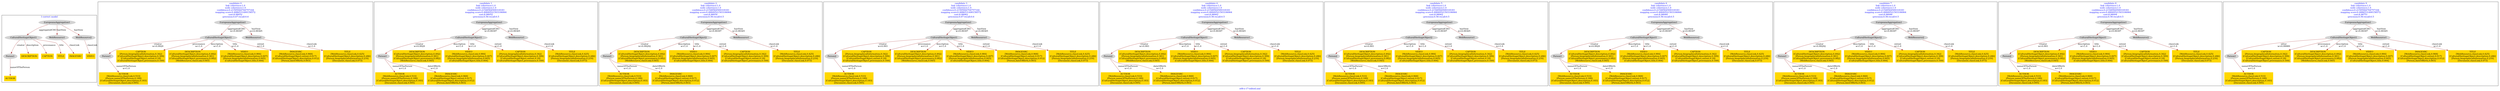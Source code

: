 digraph n0 {
fontcolor="blue"
remincross="true"
label="s08-s-17-edited.xml"
subgraph cluster_0 {
label="1-correct model"
n2[style="filled",color="white",fillcolor="lightgray",label="CulturalHeritageObject1"];
n3[style="filled",color="white",fillcolor="lightgray",label="Person1"];
n4[shape="plaintext",style="filled",fillcolor="gold",label="DESCRIPTION"];
n5[shape="plaintext",style="filled",fillcolor="gold",label="CAPTION"];
n6[shape="plaintext",style="filled",fillcolor="gold",label="TITLE"];
n7[shape="plaintext",style="filled",fillcolor="gold",label="AUTHOR"];
n8[style="filled",color="white",fillcolor="lightgray",label="EuropeanaAggregation1"];
n9[style="filled",color="white",fillcolor="lightgray",label="WebResource1"];
n10[style="filled",color="white",fillcolor="lightgray",label="WebResource2"];
n11[shape="plaintext",style="filled",fillcolor="gold",label="IMAGESRC"];
n12[shape="plaintext",style="filled",fillcolor="gold",label="VIDEO"];
}
subgraph cluster_1 {
label="candidate 0\nlink coherence:1.0\nnode coherence:1.0\nconfidence:0.21595944704757164\nmapping score:0.4886531490158572\ncost:8.98052\n-precision:0.67-recall:0.6"
n14[style="filled",color="white",fillcolor="lightgray",label="CulturalHeritageObject1"];
n15[style="filled",color="white",fillcolor="lightgray",label="Person1"];
n16[style="filled",color="white",fillcolor="lightgray",label="EuropeanaAggregation1"];
n17[style="filled",color="white",fillcolor="lightgray",label="WebResource1"];
n18[shape="plaintext",style="filled",fillcolor="gold",label="CAPTION\n[Person,biographicalInformation,0.342]\n[CulturalHeritageObject,description,0.309]\n[CulturalHeritageObject,extent,0.18]\n[CulturalHeritageObject,provenance,0.169]"];
n19[shape="plaintext",style="filled",fillcolor="gold",label="DESCRIPTION\n[CulturalHeritageObject,description,0.492]\n[Person,biographicalInformation,0.381]\n[CulturalHeritageObject,provenance,0.082]\n[WebResource,classLink,0.045]"];
n20[shape="plaintext",style="filled",fillcolor="gold",label="AUTHOR\n[WebResource,classLink,0.533]\n[Person,nameOfThePerson,0.189]\n[CulturalHeritageObject,description,0.183]\n[Document,classLink,0.095]"];
n21[shape="plaintext",style="filled",fillcolor="gold",label="VIDEO\n[WebResource,classLink,0.984]\n[CulturalHeritageObject,description,0.007]\n[Person,biographicalInformation,0.005]\n[CulturalHeritageObject,title,0.004]"];
n22[shape="plaintext",style="filled",fillcolor="gold",label="TITLE\n[WebResource,classLink,0.425]\n[CulturalHeritageObject,description,0.286]\n[Person,biographicalInformation,0.216]\n[Document,classLink,0.073]"];
n23[shape="plaintext",style="filled",fillcolor="gold",label="IMAGESRC\n[WebResource,classLink,0.968]\n[CulturalHeritageObject,extent,0.017]\n[CulturalHeritageObject,description,0.012]\n[Person,dateOfBirth,0.003]"];
}
subgraph cluster_2 {
label="candidate 1\nlink coherence:1.0\nnode coherence:1.0\nconfidence:0.21548564509318183\nmapping score:0.48849521503106064\ncost:8.98052\n-precision:0.56-recall:0.5"
n25[style="filled",color="white",fillcolor="lightgray",label="CulturalHeritageObject1"];
n26[style="filled",color="white",fillcolor="lightgray",label="Person1"];
n27[style="filled",color="white",fillcolor="lightgray",label="EuropeanaAggregation1"];
n28[style="filled",color="white",fillcolor="lightgray",label="WebResource1"];
n29[shape="plaintext",style="filled",fillcolor="gold",label="DESCRIPTION\n[CulturalHeritageObject,description,0.492]\n[Person,biographicalInformation,0.381]\n[CulturalHeritageObject,provenance,0.082]\n[WebResource,classLink,0.045]"];
n30[shape="plaintext",style="filled",fillcolor="gold",label="AUTHOR\n[WebResource,classLink,0.533]\n[Person,nameOfThePerson,0.189]\n[CulturalHeritageObject,description,0.183]\n[Document,classLink,0.095]"];
n31[shape="plaintext",style="filled",fillcolor="gold",label="VIDEO\n[WebResource,classLink,0.984]\n[CulturalHeritageObject,description,0.007]\n[Person,biographicalInformation,0.005]\n[CulturalHeritageObject,title,0.004]"];
n32[shape="plaintext",style="filled",fillcolor="gold",label="IMAGESRC\n[WebResource,classLink,0.968]\n[CulturalHeritageObject,extent,0.017]\n[CulturalHeritageObject,description,0.012]\n[Person,dateOfBirth,0.003]"];
n33[shape="plaintext",style="filled",fillcolor="gold",label="TITLE\n[WebResource,classLink,0.425]\n[CulturalHeritageObject,description,0.286]\n[Person,biographicalInformation,0.216]\n[Document,classLink,0.073]"];
n34[shape="plaintext",style="filled",fillcolor="gold",label="CAPTION\n[Person,biographicalInformation,0.342]\n[CulturalHeritageObject,description,0.309]\n[CulturalHeritageObject,extent,0.18]\n[CulturalHeritageObject,provenance,0.169]"];
}
subgraph cluster_3 {
label="candidate 2\nlink coherence:1.0\nnode coherence:1.0\nconfidence:0.21548564509318183\nmapping score:0.48849521503106064\ncost:8.98054\n-precision:0.56-recall:0.5"
n36[style="filled",color="white",fillcolor="lightgray",label="CulturalHeritageObject2"];
n37[style="filled",color="white",fillcolor="lightgray",label="Person1"];
n38[style="filled",color="white",fillcolor="lightgray",label="EuropeanaAggregation1"];
n39[style="filled",color="white",fillcolor="lightgray",label="WebResource1"];
n40[shape="plaintext",style="filled",fillcolor="gold",label="DESCRIPTION\n[CulturalHeritageObject,description,0.492]\n[Person,biographicalInformation,0.381]\n[CulturalHeritageObject,provenance,0.082]\n[WebResource,classLink,0.045]"];
n41[shape="plaintext",style="filled",fillcolor="gold",label="AUTHOR\n[WebResource,classLink,0.533]\n[Person,nameOfThePerson,0.189]\n[CulturalHeritageObject,description,0.183]\n[Document,classLink,0.095]"];
n42[shape="plaintext",style="filled",fillcolor="gold",label="VIDEO\n[WebResource,classLink,0.984]\n[CulturalHeritageObject,description,0.007]\n[Person,biographicalInformation,0.005]\n[CulturalHeritageObject,title,0.004]"];
n43[shape="plaintext",style="filled",fillcolor="gold",label="CAPTION\n[Person,biographicalInformation,0.342]\n[CulturalHeritageObject,description,0.309]\n[CulturalHeritageObject,extent,0.18]\n[CulturalHeritageObject,provenance,0.169]"];
n44[shape="plaintext",style="filled",fillcolor="gold",label="IMAGESRC\n[WebResource,classLink,0.968]\n[CulturalHeritageObject,extent,0.017]\n[CulturalHeritageObject,description,0.012]\n[Person,dateOfBirth,0.003]"];
n45[shape="plaintext",style="filled",fillcolor="gold",label="TITLE\n[WebResource,classLink,0.425]\n[CulturalHeritageObject,description,0.286]\n[Person,biographicalInformation,0.216]\n[Document,classLink,0.073]"];
}
subgraph cluster_4 {
label="candidate 3\nlink coherence:1.0\nnode coherence:1.0\nconfidence:0.21595944704757164\nmapping score:0.4886531490158572\ncost:8.98062\n-precision:0.67-recall:0.6"
n47[style="filled",color="white",fillcolor="lightgray",label="CulturalHeritageObject1"];
n48[style="filled",color="white",fillcolor="lightgray",label="Person2"];
n49[style="filled",color="white",fillcolor="lightgray",label="EuropeanaAggregation1"];
n50[style="filled",color="white",fillcolor="lightgray",label="WebResource1"];
n51[shape="plaintext",style="filled",fillcolor="gold",label="CAPTION\n[Person,biographicalInformation,0.342]\n[CulturalHeritageObject,description,0.309]\n[CulturalHeritageObject,extent,0.18]\n[CulturalHeritageObject,provenance,0.169]"];
n52[shape="plaintext",style="filled",fillcolor="gold",label="DESCRIPTION\n[CulturalHeritageObject,description,0.492]\n[Person,biographicalInformation,0.381]\n[CulturalHeritageObject,provenance,0.082]\n[WebResource,classLink,0.045]"];
n53[shape="plaintext",style="filled",fillcolor="gold",label="VIDEO\n[WebResource,classLink,0.984]\n[CulturalHeritageObject,description,0.007]\n[Person,biographicalInformation,0.005]\n[CulturalHeritageObject,title,0.004]"];
n54[shape="plaintext",style="filled",fillcolor="gold",label="AUTHOR\n[WebResource,classLink,0.533]\n[Person,nameOfThePerson,0.189]\n[CulturalHeritageObject,description,0.183]\n[Document,classLink,0.095]"];
n55[shape="plaintext",style="filled",fillcolor="gold",label="TITLE\n[WebResource,classLink,0.425]\n[CulturalHeritageObject,description,0.286]\n[Person,biographicalInformation,0.216]\n[Document,classLink,0.073]"];
n56[shape="plaintext",style="filled",fillcolor="gold",label="IMAGESRC\n[WebResource,classLink,0.968]\n[CulturalHeritageObject,extent,0.017]\n[CulturalHeritageObject,description,0.012]\n[Person,dateOfBirth,0.003]"];
}
subgraph cluster_5 {
label="candidate 4\nlink coherence:1.0\nnode coherence:1.0\nconfidence:0.21548564509318183\nmapping score:0.48849521503106064\ncost:8.98062\n-precision:0.56-recall:0.5"
n58[style="filled",color="white",fillcolor="lightgray",label="CulturalHeritageObject1"];
n59[style="filled",color="white",fillcolor="lightgray",label="Person2"];
n60[style="filled",color="white",fillcolor="lightgray",label="EuropeanaAggregation1"];
n61[style="filled",color="white",fillcolor="lightgray",label="WebResource1"];
n62[shape="plaintext",style="filled",fillcolor="gold",label="DESCRIPTION\n[CulturalHeritageObject,description,0.492]\n[Person,biographicalInformation,0.381]\n[CulturalHeritageObject,provenance,0.082]\n[WebResource,classLink,0.045]"];
n63[shape="plaintext",style="filled",fillcolor="gold",label="VIDEO\n[WebResource,classLink,0.984]\n[CulturalHeritageObject,description,0.007]\n[Person,biographicalInformation,0.005]\n[CulturalHeritageObject,title,0.004]"];
n64[shape="plaintext",style="filled",fillcolor="gold",label="AUTHOR\n[WebResource,classLink,0.533]\n[Person,nameOfThePerson,0.189]\n[CulturalHeritageObject,description,0.183]\n[Document,classLink,0.095]"];
n65[shape="plaintext",style="filled",fillcolor="gold",label="IMAGESRC\n[WebResource,classLink,0.968]\n[CulturalHeritageObject,extent,0.017]\n[CulturalHeritageObject,description,0.012]\n[Person,dateOfBirth,0.003]"];
n66[shape="plaintext",style="filled",fillcolor="gold",label="TITLE\n[WebResource,classLink,0.425]\n[CulturalHeritageObject,description,0.286]\n[Person,biographicalInformation,0.216]\n[Document,classLink,0.073]"];
n67[shape="plaintext",style="filled",fillcolor="gold",label="CAPTION\n[Person,biographicalInformation,0.342]\n[CulturalHeritageObject,description,0.309]\n[CulturalHeritageObject,extent,0.18]\n[CulturalHeritageObject,provenance,0.169]"];
}
subgraph cluster_6 {
label="candidate 5\nlink coherence:1.0\nnode coherence:1.0\nconfidence:0.21548564509318183\nmapping score:0.48849521503106064\ncost:8.98062\n-precision:0.56-recall:0.5"
n69[style="filled",color="white",fillcolor="lightgray",label="CulturalHeritageObject2"];
n70[style="filled",color="white",fillcolor="lightgray",label="Person2"];
n71[style="filled",color="white",fillcolor="lightgray",label="EuropeanaAggregation1"];
n72[style="filled",color="white",fillcolor="lightgray",label="WebResource1"];
n73[shape="plaintext",style="filled",fillcolor="gold",label="DESCRIPTION\n[CulturalHeritageObject,description,0.492]\n[Person,biographicalInformation,0.381]\n[CulturalHeritageObject,provenance,0.082]\n[WebResource,classLink,0.045]"];
n74[shape="plaintext",style="filled",fillcolor="gold",label="VIDEO\n[WebResource,classLink,0.984]\n[CulturalHeritageObject,description,0.007]\n[Person,biographicalInformation,0.005]\n[CulturalHeritageObject,title,0.004]"];
n75[shape="plaintext",style="filled",fillcolor="gold",label="CAPTION\n[Person,biographicalInformation,0.342]\n[CulturalHeritageObject,description,0.309]\n[CulturalHeritageObject,extent,0.18]\n[CulturalHeritageObject,provenance,0.169]"];
n76[shape="plaintext",style="filled",fillcolor="gold",label="AUTHOR\n[WebResource,classLink,0.533]\n[Person,nameOfThePerson,0.189]\n[CulturalHeritageObject,description,0.183]\n[Document,classLink,0.095]"];
n77[shape="plaintext",style="filled",fillcolor="gold",label="IMAGESRC\n[WebResource,classLink,0.968]\n[CulturalHeritageObject,extent,0.017]\n[CulturalHeritageObject,description,0.012]\n[Person,dateOfBirth,0.003]"];
n78[shape="plaintext",style="filled",fillcolor="gold",label="TITLE\n[WebResource,classLink,0.425]\n[CulturalHeritageObject,description,0.286]\n[Person,biographicalInformation,0.216]\n[Document,classLink,0.073]"];
}
subgraph cluster_7 {
label="candidate 6\nlink coherence:1.0\nnode coherence:1.0\nconfidence:0.21548564509318183\nmapping score:0.48849521503106064\ncost:8.98084\n-precision:0.56-recall:0.5"
n80[style="filled",color="white",fillcolor="lightgray",label="CulturalHeritageObject1"];
n81[style="filled",color="white",fillcolor="lightgray",label="Person1"];
n82[style="filled",color="white",fillcolor="lightgray",label="EuropeanaAggregation1"];
n83[style="filled",color="white",fillcolor="lightgray",label="WebResource2"];
n84[shape="plaintext",style="filled",fillcolor="gold",label="DESCRIPTION\n[CulturalHeritageObject,description,0.492]\n[Person,biographicalInformation,0.381]\n[CulturalHeritageObject,provenance,0.082]\n[WebResource,classLink,0.045]"];
n85[shape="plaintext",style="filled",fillcolor="gold",label="AUTHOR\n[WebResource,classLink,0.533]\n[Person,nameOfThePerson,0.189]\n[CulturalHeritageObject,description,0.183]\n[Document,classLink,0.095]"];
n86[shape="plaintext",style="filled",fillcolor="gold",label="VIDEO\n[WebResource,classLink,0.984]\n[CulturalHeritageObject,description,0.007]\n[Person,biographicalInformation,0.005]\n[CulturalHeritageObject,title,0.004]"];
n87[shape="plaintext",style="filled",fillcolor="gold",label="IMAGESRC\n[WebResource,classLink,0.968]\n[CulturalHeritageObject,extent,0.017]\n[CulturalHeritageObject,description,0.012]\n[Person,dateOfBirth,0.003]"];
n88[shape="plaintext",style="filled",fillcolor="gold",label="CAPTION\n[Person,biographicalInformation,0.342]\n[CulturalHeritageObject,description,0.309]\n[CulturalHeritageObject,extent,0.18]\n[CulturalHeritageObject,provenance,0.169]"];
n89[shape="plaintext",style="filled",fillcolor="gold",label="TITLE\n[WebResource,classLink,0.425]\n[CulturalHeritageObject,description,0.286]\n[Person,biographicalInformation,0.216]\n[Document,classLink,0.073]"];
}
subgraph cluster_8 {
label="candidate 7\nlink coherence:1.0\nnode coherence:1.0\nconfidence:0.21548564509318183\nmapping score:0.48849521503106064\ncost:8.98086\n-precision:0.56-recall:0.5"
n91[style="filled",color="white",fillcolor="lightgray",label="CulturalHeritageObject2"];
n92[style="filled",color="white",fillcolor="lightgray",label="Person1"];
n93[style="filled",color="white",fillcolor="lightgray",label="EuropeanaAggregation1"];
n94[style="filled",color="white",fillcolor="lightgray",label="WebResource2"];
n95[shape="plaintext",style="filled",fillcolor="gold",label="DESCRIPTION\n[CulturalHeritageObject,description,0.492]\n[Person,biographicalInformation,0.381]\n[CulturalHeritageObject,provenance,0.082]\n[WebResource,classLink,0.045]"];
n96[shape="plaintext",style="filled",fillcolor="gold",label="AUTHOR\n[WebResource,classLink,0.533]\n[Person,nameOfThePerson,0.189]\n[CulturalHeritageObject,description,0.183]\n[Document,classLink,0.095]"];
n97[shape="plaintext",style="filled",fillcolor="gold",label="VIDEO\n[WebResource,classLink,0.984]\n[CulturalHeritageObject,description,0.007]\n[Person,biographicalInformation,0.005]\n[CulturalHeritageObject,title,0.004]"];
n98[shape="plaintext",style="filled",fillcolor="gold",label="CAPTION\n[Person,biographicalInformation,0.342]\n[CulturalHeritageObject,description,0.309]\n[CulturalHeritageObject,extent,0.18]\n[CulturalHeritageObject,provenance,0.169]"];
n99[shape="plaintext",style="filled",fillcolor="gold",label="IMAGESRC\n[WebResource,classLink,0.968]\n[CulturalHeritageObject,extent,0.017]\n[CulturalHeritageObject,description,0.012]\n[Person,dateOfBirth,0.003]"];
n100[shape="plaintext",style="filled",fillcolor="gold",label="TITLE\n[WebResource,classLink,0.425]\n[CulturalHeritageObject,description,0.286]\n[Person,biographicalInformation,0.216]\n[Document,classLink,0.073]"];
}
subgraph cluster_9 {
label="candidate 8\nlink coherence:1.0\nnode coherence:1.0\nconfidence:0.21548564509318183\nmapping score:0.48849521503106064\ncost:8.98094\n-precision:0.56-recall:0.5"
n102[style="filled",color="white",fillcolor="lightgray",label="CulturalHeritageObject1"];
n103[style="filled",color="white",fillcolor="lightgray",label="Person2"];
n104[style="filled",color="white",fillcolor="lightgray",label="EuropeanaAggregation1"];
n105[style="filled",color="white",fillcolor="lightgray",label="WebResource2"];
n106[shape="plaintext",style="filled",fillcolor="gold",label="DESCRIPTION\n[CulturalHeritageObject,description,0.492]\n[Person,biographicalInformation,0.381]\n[CulturalHeritageObject,provenance,0.082]\n[WebResource,classLink,0.045]"];
n107[shape="plaintext",style="filled",fillcolor="gold",label="VIDEO\n[WebResource,classLink,0.984]\n[CulturalHeritageObject,description,0.007]\n[Person,biographicalInformation,0.005]\n[CulturalHeritageObject,title,0.004]"];
n108[shape="plaintext",style="filled",fillcolor="gold",label="AUTHOR\n[WebResource,classLink,0.533]\n[Person,nameOfThePerson,0.189]\n[CulturalHeritageObject,description,0.183]\n[Document,classLink,0.095]"];
n109[shape="plaintext",style="filled",fillcolor="gold",label="IMAGESRC\n[WebResource,classLink,0.968]\n[CulturalHeritageObject,extent,0.017]\n[CulturalHeritageObject,description,0.012]\n[Person,dateOfBirth,0.003]"];
n110[shape="plaintext",style="filled",fillcolor="gold",label="CAPTION\n[Person,biographicalInformation,0.342]\n[CulturalHeritageObject,description,0.309]\n[CulturalHeritageObject,extent,0.18]\n[CulturalHeritageObject,provenance,0.169]"];
n111[shape="plaintext",style="filled",fillcolor="gold",label="TITLE\n[WebResource,classLink,0.425]\n[CulturalHeritageObject,description,0.286]\n[Person,biographicalInformation,0.216]\n[Document,classLink,0.073]"];
}
subgraph cluster_10 {
label="candidate 9\nlink coherence:1.0\nnode coherence:1.0\nconfidence:0.21595944704757164\nmapping score:0.4886531490158572\ncost:8.98751\n-precision:0.56-recall:0.5"
n113[style="filled",color="white",fillcolor="lightgray",label="CulturalHeritageObject1"];
n114[style="filled",color="white",fillcolor="lightgray",label="Person1"];
n115[style="filled",color="white",fillcolor="lightgray",label="EuropeanaAggregation1"];
n116[style="filled",color="white",fillcolor="lightgray",label="WebResource1"];
n117[shape="plaintext",style="filled",fillcolor="gold",label="CAPTION\n[Person,biographicalInformation,0.342]\n[CulturalHeritageObject,description,0.309]\n[CulturalHeritageObject,extent,0.18]\n[CulturalHeritageObject,provenance,0.169]"];
n118[shape="plaintext",style="filled",fillcolor="gold",label="DESCRIPTION\n[CulturalHeritageObject,description,0.492]\n[Person,biographicalInformation,0.381]\n[CulturalHeritageObject,provenance,0.082]\n[WebResource,classLink,0.045]"];
n119[shape="plaintext",style="filled",fillcolor="gold",label="AUTHOR\n[WebResource,classLink,0.533]\n[Person,nameOfThePerson,0.189]\n[CulturalHeritageObject,description,0.183]\n[Document,classLink,0.095]"];
n120[shape="plaintext",style="filled",fillcolor="gold",label="VIDEO\n[WebResource,classLink,0.984]\n[CulturalHeritageObject,description,0.007]\n[Person,biographicalInformation,0.005]\n[CulturalHeritageObject,title,0.004]"];
n121[shape="plaintext",style="filled",fillcolor="gold",label="TITLE\n[WebResource,classLink,0.425]\n[CulturalHeritageObject,description,0.286]\n[Person,biographicalInformation,0.216]\n[Document,classLink,0.073]"];
n122[shape="plaintext",style="filled",fillcolor="gold",label="IMAGESRC\n[WebResource,classLink,0.968]\n[CulturalHeritageObject,extent,0.017]\n[CulturalHeritageObject,description,0.012]\n[Person,dateOfBirth,0.003]"];
}
n2 -> n3[color="brown",fontcolor="black",label="creator"]
n2 -> n4[color="brown",fontcolor="black",label="description"]
n2 -> n5[color="brown",fontcolor="black",label="provenance"]
n2 -> n6[color="brown",fontcolor="black",label="title"]
n3 -> n7[color="brown",fontcolor="black",label="nameOfThePerson"]
n8 -> n2[color="brown",fontcolor="black",label="aggregatedCHO"]
n8 -> n9[color="brown",fontcolor="black",label="hasView"]
n8 -> n10[color="brown",fontcolor="black",label="hasView"]
n9 -> n11[color="brown",fontcolor="black",label="classLink"]
n10 -> n12[color="brown",fontcolor="black",label="classLink"]
n14 -> n15[color="brown",fontcolor="black",label="creator\nw=0.9929"]
n16 -> n14[color="brown",fontcolor="black",label="aggregatedCHO\nw=0.99397"]
n16 -> n17[color="brown",fontcolor="black",label="hasView\nw=0.99365"]
n14 -> n18[color="brown",fontcolor="black",label="provenance\nw=1.0"]
n14 -> n19[color="brown",fontcolor="black",label="description\nw=1.0"]
n15 -> n20[color="brown",fontcolor="black",label="nameOfThePerson\nw=1.0"]
n14 -> n21[color="brown",fontcolor="black",label="title\nw=1.0"]
n17 -> n22[color="brown",fontcolor="black",label="classLink\nw=1.0"]
n14 -> n23[color="brown",fontcolor="black",label="extent\nw=1.0"]
n25 -> n26[color="brown",fontcolor="black",label="creator\nw=0.9929"]
n27 -> n25[color="brown",fontcolor="black",label="aggregatedCHO\nw=0.99397"]
n27 -> n28[color="brown",fontcolor="black",label="hasView\nw=0.99365"]
n25 -> n29[color="brown",fontcolor="black",label="description\nw=1.0"]
n26 -> n30[color="brown",fontcolor="black",label="nameOfThePerson\nw=1.0"]
n25 -> n31[color="brown",fontcolor="black",label="title\nw=1.0"]
n26 -> n32[color="brown",fontcolor="black",label="dateOfBirth\nw=1.0"]
n28 -> n33[color="brown",fontcolor="black",label="classLink\nw=1.0"]
n25 -> n34[color="brown",fontcolor="black",label="extent\nw=1.0"]
n36 -> n37[color="brown",fontcolor="black",label="creator\nw=0.99292"]
n38 -> n36[color="brown",fontcolor="black",label="aggregatedCHO\nw=0.99397"]
n38 -> n39[color="brown",fontcolor="black",label="hasView\nw=0.99365"]
n36 -> n40[color="brown",fontcolor="black",label="description\nw=1.0"]
n37 -> n41[color="brown",fontcolor="black",label="nameOfThePerson\nw=1.0"]
n36 -> n42[color="brown",fontcolor="black",label="title\nw=1.0"]
n36 -> n43[color="brown",fontcolor="black",label="extent\nw=1.0"]
n37 -> n44[color="brown",fontcolor="black",label="dateOfBirth\nw=1.0"]
n39 -> n45[color="brown",fontcolor="black",label="classLink\nw=1.0"]
n47 -> n48[color="brown",fontcolor="black",label="creator\nw=0.993"]
n49 -> n47[color="brown",fontcolor="black",label="aggregatedCHO\nw=0.99397"]
n49 -> n50[color="brown",fontcolor="black",label="hasView\nw=0.99365"]
n47 -> n51[color="brown",fontcolor="black",label="provenance\nw=1.0"]
n47 -> n52[color="brown",fontcolor="black",label="description\nw=1.0"]
n47 -> n53[color="brown",fontcolor="black",label="title\nw=1.0"]
n48 -> n54[color="brown",fontcolor="black",label="nameOfThePerson\nw=1.0"]
n50 -> n55[color="brown",fontcolor="black",label="classLink\nw=1.0"]
n47 -> n56[color="brown",fontcolor="black",label="extent\nw=1.0"]
n58 -> n59[color="brown",fontcolor="black",label="creator\nw=0.993"]
n60 -> n58[color="brown",fontcolor="black",label="aggregatedCHO\nw=0.99397"]
n60 -> n61[color="brown",fontcolor="black",label="hasView\nw=0.99365"]
n58 -> n62[color="brown",fontcolor="black",label="description\nw=1.0"]
n58 -> n63[color="brown",fontcolor="black",label="title\nw=1.0"]
n59 -> n64[color="brown",fontcolor="black",label="nameOfThePerson\nw=1.0"]
n59 -> n65[color="brown",fontcolor="black",label="dateOfBirth\nw=1.0"]
n61 -> n66[color="brown",fontcolor="black",label="classLink\nw=1.0"]
n58 -> n67[color="brown",fontcolor="black",label="extent\nw=1.0"]
n69 -> n70[color="brown",fontcolor="black",label="creator\nw=0.993"]
n71 -> n69[color="brown",fontcolor="black",label="aggregatedCHO\nw=0.99397"]
n71 -> n72[color="brown",fontcolor="black",label="hasView\nw=0.99365"]
n69 -> n73[color="brown",fontcolor="black",label="description\nw=1.0"]
n69 -> n74[color="brown",fontcolor="black",label="title\nw=1.0"]
n69 -> n75[color="brown",fontcolor="black",label="extent\nw=1.0"]
n70 -> n76[color="brown",fontcolor="black",label="nameOfThePerson\nw=1.0"]
n70 -> n77[color="brown",fontcolor="black",label="dateOfBirth\nw=1.0"]
n72 -> n78[color="brown",fontcolor="black",label="classLink\nw=1.0"]
n80 -> n81[color="brown",fontcolor="black",label="creator\nw=0.9929"]
n82 -> n80[color="brown",fontcolor="black",label="aggregatedCHO\nw=0.99397"]
n82 -> n83[color="brown",fontcolor="black",label="hasView\nw=0.99397"]
n80 -> n84[color="brown",fontcolor="black",label="description\nw=1.0"]
n81 -> n85[color="brown",fontcolor="black",label="nameOfThePerson\nw=1.0"]
n80 -> n86[color="brown",fontcolor="black",label="title\nw=1.0"]
n81 -> n87[color="brown",fontcolor="black",label="dateOfBirth\nw=1.0"]
n80 -> n88[color="brown",fontcolor="black",label="extent\nw=1.0"]
n83 -> n89[color="brown",fontcolor="black",label="classLink\nw=1.0"]
n91 -> n92[color="brown",fontcolor="black",label="creator\nw=0.99292"]
n93 -> n91[color="brown",fontcolor="black",label="aggregatedCHO\nw=0.99397"]
n93 -> n94[color="brown",fontcolor="black",label="hasView\nw=0.99397"]
n91 -> n95[color="brown",fontcolor="black",label="description\nw=1.0"]
n92 -> n96[color="brown",fontcolor="black",label="nameOfThePerson\nw=1.0"]
n91 -> n97[color="brown",fontcolor="black",label="title\nw=1.0"]
n91 -> n98[color="brown",fontcolor="black",label="extent\nw=1.0"]
n92 -> n99[color="brown",fontcolor="black",label="dateOfBirth\nw=1.0"]
n94 -> n100[color="brown",fontcolor="black",label="classLink\nw=1.0"]
n102 -> n103[color="brown",fontcolor="black",label="creator\nw=0.993"]
n104 -> n102[color="brown",fontcolor="black",label="aggregatedCHO\nw=0.99397"]
n104 -> n105[color="brown",fontcolor="black",label="hasView\nw=0.99397"]
n102 -> n106[color="brown",fontcolor="black",label="description\nw=1.0"]
n102 -> n107[color="brown",fontcolor="black",label="title\nw=1.0"]
n103 -> n108[color="brown",fontcolor="black",label="nameOfThePerson\nw=1.0"]
n103 -> n109[color="brown",fontcolor="black",label="dateOfBirth\nw=1.0"]
n102 -> n110[color="brown",fontcolor="black",label="extent\nw=1.0"]
n105 -> n111[color="brown",fontcolor="black",label="classLink\nw=1.0"]
n113 -> n114[color="brown",fontcolor="black",label="sitter\nw=0.99989"]
n115 -> n113[color="brown",fontcolor="black",label="aggregatedCHO\nw=0.99397"]
n115 -> n116[color="brown",fontcolor="black",label="hasView\nw=0.99365"]
n113 -> n117[color="brown",fontcolor="black",label="provenance\nw=1.0"]
n113 -> n118[color="brown",fontcolor="black",label="description\nw=1.0"]
n114 -> n119[color="brown",fontcolor="black",label="nameOfThePerson\nw=1.0"]
n113 -> n120[color="brown",fontcolor="black",label="title\nw=1.0"]
n116 -> n121[color="brown",fontcolor="black",label="classLink\nw=1.0"]
n113 -> n122[color="brown",fontcolor="black",label="extent\nw=1.0"]
}
